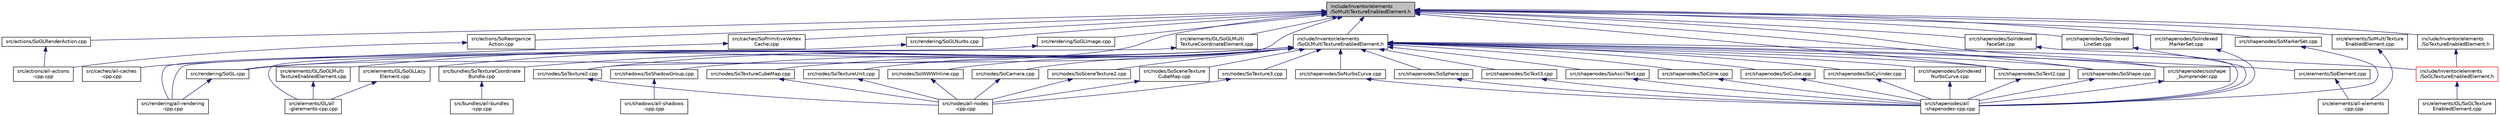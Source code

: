 digraph "include/Inventor/elements/SoMultiTextureEnabledElement.h"
{
 // LATEX_PDF_SIZE
  edge [fontname="Helvetica",fontsize="10",labelfontname="Helvetica",labelfontsize="10"];
  node [fontname="Helvetica",fontsize="10",shape=record];
  Node1 [label="include/Inventor/elements\l/SoMultiTextureEnabledElement.h",height=0.2,width=0.4,color="black", fillcolor="grey75", style="filled", fontcolor="black",tooltip=" "];
  Node1 -> Node2 [dir="back",color="midnightblue",fontsize="10",style="solid",fontname="Helvetica"];
  Node2 [label="src/actions/SoGLRenderAction.cpp",height=0.2,width=0.4,color="black", fillcolor="white", style="filled",URL="$SoGLRenderAction_8cpp.html",tooltip=" "];
  Node2 -> Node3 [dir="back",color="midnightblue",fontsize="10",style="solid",fontname="Helvetica"];
  Node3 [label="src/actions/all-actions\l-cpp.cpp",height=0.2,width=0.4,color="black", fillcolor="white", style="filled",URL="$all-actions-cpp_8cpp.html",tooltip=" "];
  Node1 -> Node4 [dir="back",color="midnightblue",fontsize="10",style="solid",fontname="Helvetica"];
  Node4 [label="src/actions/SoReorganize\lAction.cpp",height=0.2,width=0.4,color="black", fillcolor="white", style="filled",URL="$SoReorganizeAction_8cpp.html",tooltip=" "];
  Node4 -> Node3 [dir="back",color="midnightblue",fontsize="10",style="solid",fontname="Helvetica"];
  Node1 -> Node5 [dir="back",color="midnightblue",fontsize="10",style="solid",fontname="Helvetica"];
  Node5 [label="src/caches/SoPrimitiveVertex\lCache.cpp",height=0.2,width=0.4,color="black", fillcolor="white", style="filled",URL="$SoPrimitiveVertexCache_8cpp.html",tooltip=" "];
  Node5 -> Node6 [dir="back",color="midnightblue",fontsize="10",style="solid",fontname="Helvetica"];
  Node6 [label="src/caches/all-caches\l-cpp.cpp",height=0.2,width=0.4,color="black", fillcolor="white", style="filled",URL="$all-caches-cpp_8cpp.html",tooltip=" "];
  Node1 -> Node7 [dir="back",color="midnightblue",fontsize="10",style="solid",fontname="Helvetica"];
  Node7 [label="src/elements/GL/SoGLMulti\lTextureCoordinateElement.cpp",height=0.2,width=0.4,color="black", fillcolor="white", style="filled",URL="$SoGLMultiTextureCoordinateElement_8cpp.html",tooltip=" "];
  Node7 -> Node8 [dir="back",color="midnightblue",fontsize="10",style="solid",fontname="Helvetica"];
  Node8 [label="src/elements/GL/all\l-glelements-cpp.cpp",height=0.2,width=0.4,color="black", fillcolor="white", style="filled",URL="$all-glelements-cpp_8cpp.html",tooltip=" "];
  Node1 -> Node9 [dir="back",color="midnightblue",fontsize="10",style="solid",fontname="Helvetica"];
  Node9 [label="src/elements/SoMultiTexture\lEnabledElement.cpp",height=0.2,width=0.4,color="black", fillcolor="white", style="filled",URL="$SoMultiTextureEnabledElement_8cpp.html",tooltip=" "];
  Node9 -> Node10 [dir="back",color="midnightblue",fontsize="10",style="solid",fontname="Helvetica"];
  Node10 [label="src/elements/all-elements\l-cpp.cpp",height=0.2,width=0.4,color="black", fillcolor="white", style="filled",URL="$all-elements-cpp_8cpp.html",tooltip=" "];
  Node1 -> Node11 [dir="back",color="midnightblue",fontsize="10",style="solid",fontname="Helvetica"];
  Node11 [label="src/nodes/SoTexture2.cpp",height=0.2,width=0.4,color="black", fillcolor="white", style="filled",URL="$SoTexture2_8cpp.html",tooltip=" "];
  Node11 -> Node12 [dir="back",color="midnightblue",fontsize="10",style="solid",fontname="Helvetica"];
  Node12 [label="src/nodes/all-nodes\l-cpp.cpp",height=0.2,width=0.4,color="black", fillcolor="white", style="filled",URL="$all-nodes-cpp_8cpp.html",tooltip=" "];
  Node1 -> Node13 [dir="back",color="midnightblue",fontsize="10",style="solid",fontname="Helvetica"];
  Node13 [label="src/rendering/SoGL.cpp",height=0.2,width=0.4,color="black", fillcolor="white", style="filled",URL="$SoGL_8cpp.html",tooltip=" "];
  Node13 -> Node14 [dir="back",color="midnightblue",fontsize="10",style="solid",fontname="Helvetica"];
  Node14 [label="src/rendering/all-rendering\l-cpp.cpp",height=0.2,width=0.4,color="black", fillcolor="white", style="filled",URL="$all-rendering-cpp_8cpp.html",tooltip=" "];
  Node1 -> Node15 [dir="back",color="midnightblue",fontsize="10",style="solid",fontname="Helvetica"];
  Node15 [label="src/rendering/SoGLImage.cpp",height=0.2,width=0.4,color="black", fillcolor="white", style="filled",URL="$SoGLImage_8cpp.html",tooltip=" "];
  Node15 -> Node14 [dir="back",color="midnightblue",fontsize="10",style="solid",fontname="Helvetica"];
  Node1 -> Node16 [dir="back",color="midnightblue",fontsize="10",style="solid",fontname="Helvetica"];
  Node16 [label="src/rendering/SoGLNurbs.cpp",height=0.2,width=0.4,color="black", fillcolor="white", style="filled",URL="$SoGLNurbs_8cpp.html",tooltip=" "];
  Node16 -> Node14 [dir="back",color="midnightblue",fontsize="10",style="solid",fontname="Helvetica"];
  Node1 -> Node17 [dir="back",color="midnightblue",fontsize="10",style="solid",fontname="Helvetica"];
  Node17 [label="src/shapenodes/SoIndexed\lFaceSet.cpp",height=0.2,width=0.4,color="black", fillcolor="white", style="filled",URL="$SoIndexedFaceSet_8cpp.html",tooltip=" "];
  Node17 -> Node18 [dir="back",color="midnightblue",fontsize="10",style="solid",fontname="Helvetica"];
  Node18 [label="src/shapenodes/all\l-shapenodes-cpp.cpp",height=0.2,width=0.4,color="black", fillcolor="white", style="filled",URL="$all-shapenodes-cpp_8cpp.html",tooltip=" "];
  Node1 -> Node19 [dir="back",color="midnightblue",fontsize="10",style="solid",fontname="Helvetica"];
  Node19 [label="src/shapenodes/SoIndexed\lLineSet.cpp",height=0.2,width=0.4,color="black", fillcolor="white", style="filled",URL="$SoIndexedLineSet_8cpp.html",tooltip=" "];
  Node19 -> Node18 [dir="back",color="midnightblue",fontsize="10",style="solid",fontname="Helvetica"];
  Node1 -> Node20 [dir="back",color="midnightblue",fontsize="10",style="solid",fontname="Helvetica"];
  Node20 [label="src/shapenodes/SoIndexed\lMarkerSet.cpp",height=0.2,width=0.4,color="black", fillcolor="white", style="filled",URL="$SoIndexedMarkerSet_8cpp.html",tooltip=" "];
  Node20 -> Node18 [dir="back",color="midnightblue",fontsize="10",style="solid",fontname="Helvetica"];
  Node1 -> Node21 [dir="back",color="midnightblue",fontsize="10",style="solid",fontname="Helvetica"];
  Node21 [label="src/shapenodes/SoMarkerSet.cpp",height=0.2,width=0.4,color="black", fillcolor="white", style="filled",URL="$SoMarkerSet_8cpp.html",tooltip=" "];
  Node21 -> Node18 [dir="back",color="midnightblue",fontsize="10",style="solid",fontname="Helvetica"];
  Node1 -> Node22 [dir="back",color="midnightblue",fontsize="10",style="solid",fontname="Helvetica"];
  Node22 [label="src/shapenodes/SoShape.cpp",height=0.2,width=0.4,color="black", fillcolor="white", style="filled",URL="$SoShape_8cpp.html",tooltip=" "];
  Node22 -> Node18 [dir="back",color="midnightblue",fontsize="10",style="solid",fontname="Helvetica"];
  Node1 -> Node23 [dir="back",color="midnightblue",fontsize="10",style="solid",fontname="Helvetica"];
  Node23 [label="src/shapenodes/soshape\l_bumprender.cpp",height=0.2,width=0.4,color="black", fillcolor="white", style="filled",URL="$soshape__bumprender_8cpp.html",tooltip=" "];
  Node23 -> Node18 [dir="back",color="midnightblue",fontsize="10",style="solid",fontname="Helvetica"];
  Node1 -> Node24 [dir="back",color="midnightblue",fontsize="10",style="solid",fontname="Helvetica"];
  Node24 [label="src/shapenodes/SoText2.cpp",height=0.2,width=0.4,color="black", fillcolor="white", style="filled",URL="$SoText2_8cpp.html",tooltip=" "];
  Node24 -> Node18 [dir="back",color="midnightblue",fontsize="10",style="solid",fontname="Helvetica"];
  Node1 -> Node25 [dir="back",color="midnightblue",fontsize="10",style="solid",fontname="Helvetica"];
  Node25 [label="include/Inventor/elements\l/SoGLMultiTextureEnabledElement.h",height=0.2,width=0.4,color="black", fillcolor="white", style="filled",URL="$SoGLMultiTextureEnabledElement_8h.html",tooltip=" "];
  Node25 -> Node26 [dir="back",color="midnightblue",fontsize="10",style="solid",fontname="Helvetica"];
  Node26 [label="src/bundles/SoTextureCoordinate\lBundle.cpp",height=0.2,width=0.4,color="black", fillcolor="white", style="filled",URL="$SoTextureCoordinateBundle_8cpp.html",tooltip=" "];
  Node26 -> Node27 [dir="back",color="midnightblue",fontsize="10",style="solid",fontname="Helvetica"];
  Node27 [label="src/bundles/all-bundles\l-cpp.cpp",height=0.2,width=0.4,color="black", fillcolor="white", style="filled",URL="$all-bundles-cpp_8cpp.html",tooltip=" "];
  Node25 -> Node28 [dir="back",color="midnightblue",fontsize="10",style="solid",fontname="Helvetica"];
  Node28 [label="src/elements/GL/SoGLLazy\lElement.cpp",height=0.2,width=0.4,color="black", fillcolor="white", style="filled",URL="$SoGLLazyElement_8cpp.html",tooltip=" "];
  Node28 -> Node8 [dir="back",color="midnightblue",fontsize="10",style="solid",fontname="Helvetica"];
  Node25 -> Node29 [dir="back",color="midnightblue",fontsize="10",style="solid",fontname="Helvetica"];
  Node29 [label="src/elements/GL/SoGLMulti\lTextureEnabledElement.cpp",height=0.2,width=0.4,color="black", fillcolor="white", style="filled",URL="$SoGLMultiTextureEnabledElement_8cpp.html",tooltip=" "];
  Node29 -> Node8 [dir="back",color="midnightblue",fontsize="10",style="solid",fontname="Helvetica"];
  Node25 -> Node30 [dir="back",color="midnightblue",fontsize="10",style="solid",fontname="Helvetica"];
  Node30 [label="src/elements/SoElement.cpp",height=0.2,width=0.4,color="black", fillcolor="white", style="filled",URL="$SoElement_8cpp.html",tooltip=" "];
  Node30 -> Node10 [dir="back",color="midnightblue",fontsize="10",style="solid",fontname="Helvetica"];
  Node25 -> Node31 [dir="back",color="midnightblue",fontsize="10",style="solid",fontname="Helvetica"];
  Node31 [label="src/nodes/SoCamera.cpp",height=0.2,width=0.4,color="black", fillcolor="white", style="filled",URL="$SoCamera_8cpp.html",tooltip=" "];
  Node31 -> Node12 [dir="back",color="midnightblue",fontsize="10",style="solid",fontname="Helvetica"];
  Node25 -> Node32 [dir="back",color="midnightblue",fontsize="10",style="solid",fontname="Helvetica"];
  Node32 [label="src/nodes/SoSceneTexture2.cpp",height=0.2,width=0.4,color="black", fillcolor="white", style="filled",URL="$SoSceneTexture2_8cpp.html",tooltip=" "];
  Node32 -> Node12 [dir="back",color="midnightblue",fontsize="10",style="solid",fontname="Helvetica"];
  Node25 -> Node33 [dir="back",color="midnightblue",fontsize="10",style="solid",fontname="Helvetica"];
  Node33 [label="src/nodes/SoSceneTexture\lCubeMap.cpp",height=0.2,width=0.4,color="black", fillcolor="white", style="filled",URL="$SoSceneTextureCubeMap_8cpp.html",tooltip=" "];
  Node33 -> Node12 [dir="back",color="midnightblue",fontsize="10",style="solid",fontname="Helvetica"];
  Node25 -> Node11 [dir="back",color="midnightblue",fontsize="10",style="solid",fontname="Helvetica"];
  Node25 -> Node34 [dir="back",color="midnightblue",fontsize="10",style="solid",fontname="Helvetica"];
  Node34 [label="src/nodes/SoTexture3.cpp",height=0.2,width=0.4,color="black", fillcolor="white", style="filled",URL="$SoTexture3_8cpp.html",tooltip=" "];
  Node34 -> Node12 [dir="back",color="midnightblue",fontsize="10",style="solid",fontname="Helvetica"];
  Node25 -> Node35 [dir="back",color="midnightblue",fontsize="10",style="solid",fontname="Helvetica"];
  Node35 [label="src/nodes/SoTextureCubeMap.cpp",height=0.2,width=0.4,color="black", fillcolor="white", style="filled",URL="$SoTextureCubeMap_8cpp.html",tooltip=" "];
  Node35 -> Node12 [dir="back",color="midnightblue",fontsize="10",style="solid",fontname="Helvetica"];
  Node25 -> Node36 [dir="back",color="midnightblue",fontsize="10",style="solid",fontname="Helvetica"];
  Node36 [label="src/nodes/SoTextureUnit.cpp",height=0.2,width=0.4,color="black", fillcolor="white", style="filled",URL="$SoTextureUnit_8cpp.html",tooltip=" "];
  Node36 -> Node12 [dir="back",color="midnightblue",fontsize="10",style="solid",fontname="Helvetica"];
  Node25 -> Node37 [dir="back",color="midnightblue",fontsize="10",style="solid",fontname="Helvetica"];
  Node37 [label="src/nodes/SoWWWInline.cpp",height=0.2,width=0.4,color="black", fillcolor="white", style="filled",URL="$SoWWWInline_8cpp.html",tooltip=" "];
  Node37 -> Node12 [dir="back",color="midnightblue",fontsize="10",style="solid",fontname="Helvetica"];
  Node25 -> Node13 [dir="back",color="midnightblue",fontsize="10",style="solid",fontname="Helvetica"];
  Node25 -> Node38 [dir="back",color="midnightblue",fontsize="10",style="solid",fontname="Helvetica"];
  Node38 [label="src/shadows/SoShadowGroup.cpp",height=0.2,width=0.4,color="black", fillcolor="white", style="filled",URL="$SoShadowGroup_8cpp.html",tooltip=" "];
  Node38 -> Node39 [dir="back",color="midnightblue",fontsize="10",style="solid",fontname="Helvetica"];
  Node39 [label="src/shadows/all-shadows\l-cpp.cpp",height=0.2,width=0.4,color="black", fillcolor="white", style="filled",URL="$all-shadows-cpp_8cpp.html",tooltip=" "];
  Node25 -> Node40 [dir="back",color="midnightblue",fontsize="10",style="solid",fontname="Helvetica"];
  Node40 [label="src/shapenodes/SoAsciiText.cpp",height=0.2,width=0.4,color="black", fillcolor="white", style="filled",URL="$SoAsciiText_8cpp.html",tooltip=" "];
  Node40 -> Node18 [dir="back",color="midnightblue",fontsize="10",style="solid",fontname="Helvetica"];
  Node25 -> Node41 [dir="back",color="midnightblue",fontsize="10",style="solid",fontname="Helvetica"];
  Node41 [label="src/shapenodes/SoCone.cpp",height=0.2,width=0.4,color="black", fillcolor="white", style="filled",URL="$SoCone_8cpp.html",tooltip=" "];
  Node41 -> Node18 [dir="back",color="midnightblue",fontsize="10",style="solid",fontname="Helvetica"];
  Node25 -> Node42 [dir="back",color="midnightblue",fontsize="10",style="solid",fontname="Helvetica"];
  Node42 [label="src/shapenodes/SoCube.cpp",height=0.2,width=0.4,color="black", fillcolor="white", style="filled",URL="$SoCube_8cpp.html",tooltip=" "];
  Node42 -> Node18 [dir="back",color="midnightblue",fontsize="10",style="solid",fontname="Helvetica"];
  Node25 -> Node43 [dir="back",color="midnightblue",fontsize="10",style="solid",fontname="Helvetica"];
  Node43 [label="src/shapenodes/SoCylinder.cpp",height=0.2,width=0.4,color="black", fillcolor="white", style="filled",URL="$SoCylinder_8cpp.html",tooltip=" "];
  Node43 -> Node18 [dir="back",color="midnightblue",fontsize="10",style="solid",fontname="Helvetica"];
  Node25 -> Node44 [dir="back",color="midnightblue",fontsize="10",style="solid",fontname="Helvetica"];
  Node44 [label="src/shapenodes/SoIndexed\lNurbsCurve.cpp",height=0.2,width=0.4,color="black", fillcolor="white", style="filled",URL="$SoIndexedNurbsCurve_8cpp.html",tooltip=" "];
  Node44 -> Node18 [dir="back",color="midnightblue",fontsize="10",style="solid",fontname="Helvetica"];
  Node25 -> Node45 [dir="back",color="midnightblue",fontsize="10",style="solid",fontname="Helvetica"];
  Node45 [label="src/shapenodes/SoNurbsCurve.cpp",height=0.2,width=0.4,color="black", fillcolor="white", style="filled",URL="$SoNurbsCurve_8cpp.html",tooltip=" "];
  Node45 -> Node18 [dir="back",color="midnightblue",fontsize="10",style="solid",fontname="Helvetica"];
  Node25 -> Node22 [dir="back",color="midnightblue",fontsize="10",style="solid",fontname="Helvetica"];
  Node25 -> Node23 [dir="back",color="midnightblue",fontsize="10",style="solid",fontname="Helvetica"];
  Node25 -> Node46 [dir="back",color="midnightblue",fontsize="10",style="solid",fontname="Helvetica"];
  Node46 [label="src/shapenodes/SoSphere.cpp",height=0.2,width=0.4,color="black", fillcolor="white", style="filled",URL="$SoSphere_8cpp.html",tooltip=" "];
  Node46 -> Node18 [dir="back",color="midnightblue",fontsize="10",style="solid",fontname="Helvetica"];
  Node25 -> Node24 [dir="back",color="midnightblue",fontsize="10",style="solid",fontname="Helvetica"];
  Node25 -> Node47 [dir="back",color="midnightblue",fontsize="10",style="solid",fontname="Helvetica"];
  Node47 [label="src/shapenodes/SoText3.cpp",height=0.2,width=0.4,color="black", fillcolor="white", style="filled",URL="$SoText3_8cpp.html",tooltip=" "];
  Node47 -> Node18 [dir="back",color="midnightblue",fontsize="10",style="solid",fontname="Helvetica"];
  Node25 -> Node48 [dir="back",color="midnightblue",fontsize="10",style="solid",fontname="Helvetica"];
  Node48 [label="include/Inventor/elements\l/SoGLTextureEnabledElement.h",height=0.2,width=0.4,color="red", fillcolor="white", style="filled",URL="$SoGLTextureEnabledElement_8h.html",tooltip=" "];
  Node48 -> Node49 [dir="back",color="midnightblue",fontsize="10",style="solid",fontname="Helvetica"];
  Node49 [label="src/elements/GL/SoGLTexture\lEnabledElement.cpp",height=0.2,width=0.4,color="black", fillcolor="white", style="filled",URL="$SoGLTextureEnabledElement_8cpp.html",tooltip=" "];
  Node1 -> Node52 [dir="back",color="midnightblue",fontsize="10",style="solid",fontname="Helvetica"];
  Node52 [label="include/Inventor/elements\l/SoTextureEnabledElement.h",height=0.2,width=0.4,color="black", fillcolor="white", style="filled",URL="$SoTextureEnabledElement_8h.html",tooltip=" "];
  Node52 -> Node48 [dir="back",color="midnightblue",fontsize="10",style="solid",fontname="Helvetica"];
}
